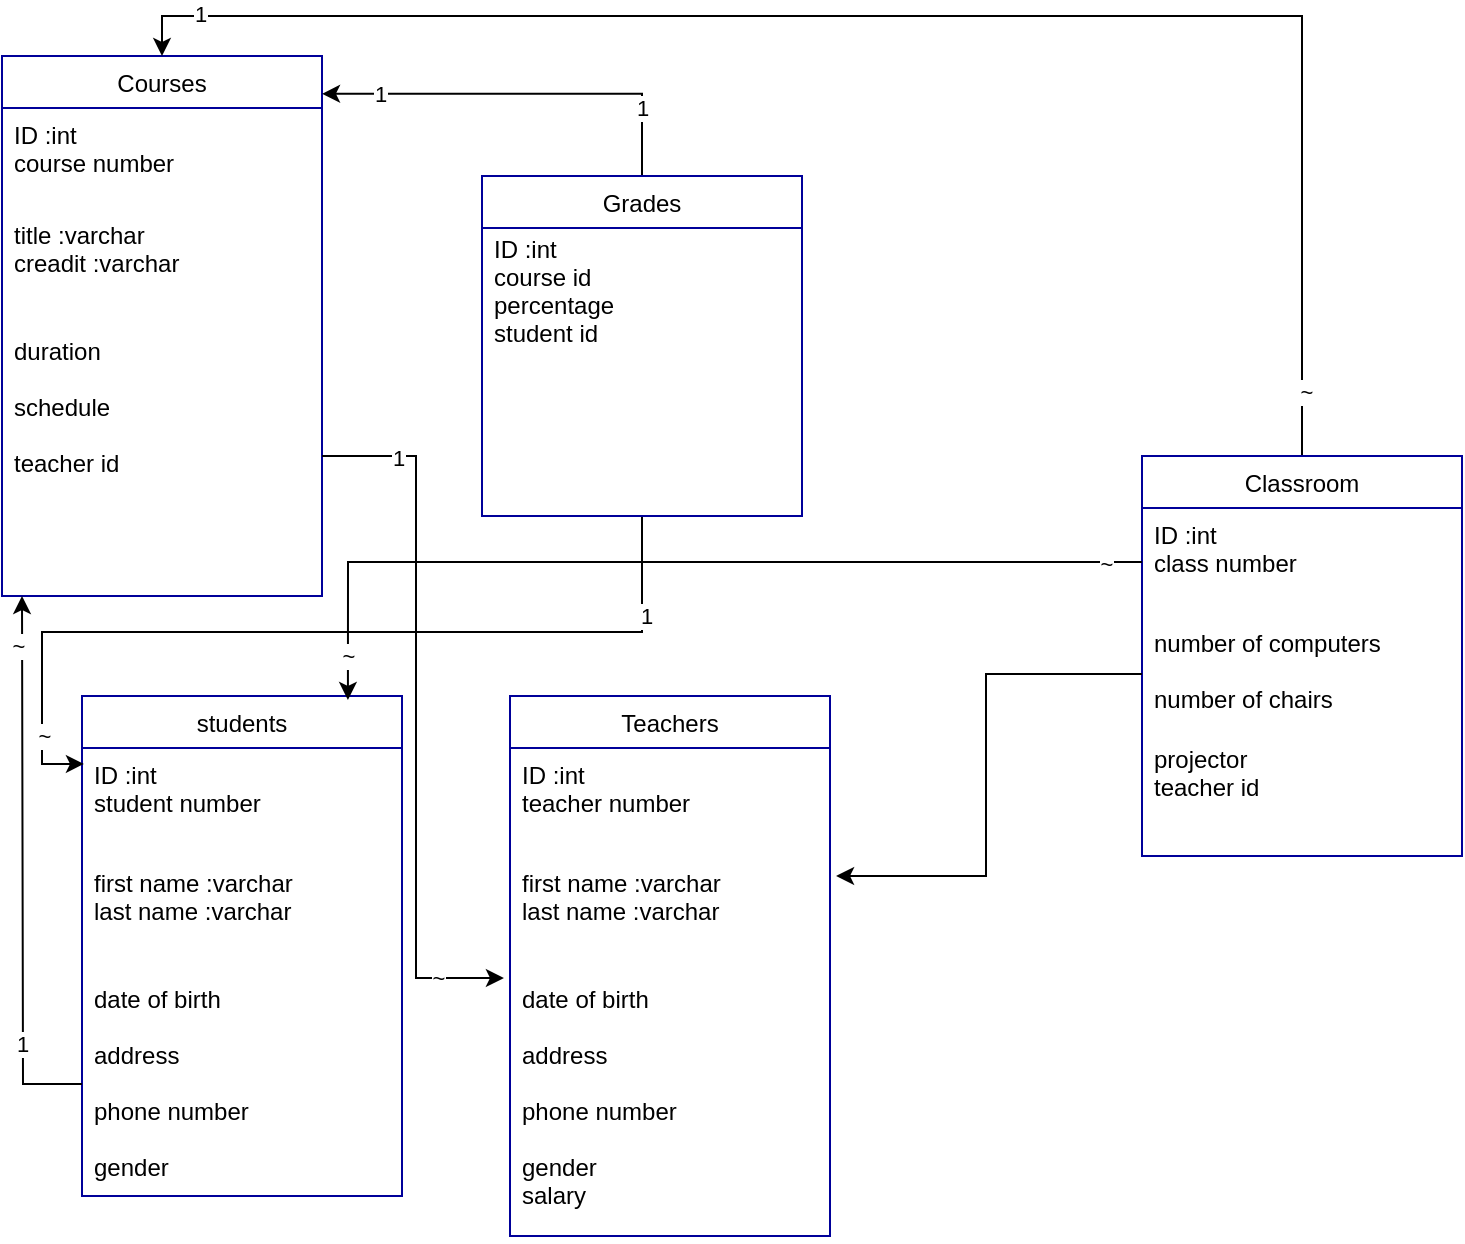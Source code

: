 <mxfile version="20.2.7" type="device"><diagram id="C5RBs43oDa-KdzZeNtuy" name="Page-1"><mxGraphModel dx="1662" dy="794" grid="1" gridSize="10" guides="1" tooltips="1" connect="1" arrows="1" fold="1" page="1" pageScale="1" pageWidth="827" pageHeight="1169" math="0" shadow="0"><root><mxCell id="WIyWlLk6GJQsqaUBKTNV-0"/><mxCell id="WIyWlLk6GJQsqaUBKTNV-1" parent="WIyWlLk6GJQsqaUBKTNV-0"/><mxCell id="zkfFHV4jXpPFQw0GAbJ--6" value="students" style="swimlane;fontStyle=0;align=center;verticalAlign=top;childLayout=stackLayout;horizontal=1;startSize=26;horizontalStack=0;resizeParent=1;resizeLast=0;collapsible=1;marginBottom=0;rounded=0;shadow=0;strokeWidth=1;strokeColor=#000099;" parent="WIyWlLk6GJQsqaUBKTNV-1" vertex="1"><mxGeometry x="120" y="360" width="160" height="250" as="geometry"><mxRectangle x="130" y="380" width="160" height="26" as="alternateBounds"/></mxGeometry></mxCell><mxCell id="zkfFHV4jXpPFQw0GAbJ--7" value="ID :int&#10;student number " style="text;align=left;verticalAlign=top;spacingLeft=4;spacingRight=4;overflow=hidden;rotatable=0;points=[[0,0.5],[1,0.5]];portConstraint=eastwest;" parent="zkfFHV4jXpPFQw0GAbJ--6" vertex="1"><mxGeometry y="26" width="160" height="54" as="geometry"/></mxCell><mxCell id="zkfFHV4jXpPFQw0GAbJ--8" value="first name :varchar&#10;last name :varchar&#10;&#10;" style="text;align=left;verticalAlign=top;spacingLeft=4;spacingRight=4;overflow=hidden;rotatable=0;points=[[0,0.5],[1,0.5]];portConstraint=eastwest;rounded=0;shadow=0;html=0;" parent="zkfFHV4jXpPFQw0GAbJ--6" vertex="1"><mxGeometry y="80" width="160" height="58" as="geometry"/></mxCell><mxCell id="zkfFHV4jXpPFQw0GAbJ--11" value="date of birth&#10;&#10;address&#10;&#10;phone number&#10;&#10;gender" style="text;align=left;verticalAlign=top;spacingLeft=4;spacingRight=4;overflow=hidden;rotatable=0;points=[[0,0.5],[1,0.5]];portConstraint=eastwest;" parent="zkfFHV4jXpPFQw0GAbJ--6" vertex="1"><mxGeometry y="138" width="160" height="112" as="geometry"/></mxCell><mxCell id="dkVAgMfHBaJjTCRzv1Jn-0" value="Teachers" style="swimlane;fontStyle=0;align=center;verticalAlign=top;childLayout=stackLayout;horizontal=1;startSize=26;horizontalStack=0;resizeParent=1;resizeLast=0;collapsible=1;marginBottom=0;rounded=0;shadow=0;strokeWidth=1;strokeColor=#000099;" parent="WIyWlLk6GJQsqaUBKTNV-1" vertex="1"><mxGeometry x="334" y="360" width="160" height="270" as="geometry"><mxRectangle x="130" y="380" width="160" height="26" as="alternateBounds"/></mxGeometry></mxCell><mxCell id="dkVAgMfHBaJjTCRzv1Jn-1" value="ID :int&#10;teacher number " style="text;align=left;verticalAlign=top;spacingLeft=4;spacingRight=4;overflow=hidden;rotatable=0;points=[[0,0.5],[1,0.5]];portConstraint=eastwest;" parent="dkVAgMfHBaJjTCRzv1Jn-0" vertex="1"><mxGeometry y="26" width="160" height="54" as="geometry"/></mxCell><mxCell id="dkVAgMfHBaJjTCRzv1Jn-2" value="first name :varchar&#10;last name :varchar&#10;&#10;" style="text;align=left;verticalAlign=top;spacingLeft=4;spacingRight=4;overflow=hidden;rotatable=0;points=[[0,0.5],[1,0.5]];portConstraint=eastwest;rounded=0;shadow=0;html=0;" parent="dkVAgMfHBaJjTCRzv1Jn-0" vertex="1"><mxGeometry y="80" width="160" height="58" as="geometry"/></mxCell><mxCell id="dkVAgMfHBaJjTCRzv1Jn-3" value="date of birth&#10;&#10;address&#10;&#10;phone number&#10;&#10;gender&#10;salary" style="text;align=left;verticalAlign=top;spacingLeft=4;spacingRight=4;overflow=hidden;rotatable=0;points=[[0,0.5],[1,0.5]];portConstraint=eastwest;" parent="dkVAgMfHBaJjTCRzv1Jn-0" vertex="1"><mxGeometry y="138" width="160" height="132" as="geometry"/></mxCell><mxCell id="dkVAgMfHBaJjTCRzv1Jn-4" value="Courses" style="swimlane;fontStyle=0;align=center;verticalAlign=top;childLayout=stackLayout;horizontal=1;startSize=26;horizontalStack=0;resizeParent=1;resizeLast=0;collapsible=1;marginBottom=0;rounded=0;shadow=0;strokeWidth=1;strokeColor=#000099;" parent="WIyWlLk6GJQsqaUBKTNV-1" vertex="1"><mxGeometry x="80" y="40" width="160" height="270" as="geometry"><mxRectangle x="130" y="380" width="160" height="26" as="alternateBounds"/></mxGeometry></mxCell><mxCell id="dkVAgMfHBaJjTCRzv1Jn-5" value="ID :int&#10;course number " style="text;align=left;verticalAlign=top;spacingLeft=4;spacingRight=4;overflow=hidden;rotatable=0;points=[[0,0.5],[1,0.5]];portConstraint=eastwest;" parent="dkVAgMfHBaJjTCRzv1Jn-4" vertex="1"><mxGeometry y="26" width="160" height="50" as="geometry"/></mxCell><mxCell id="dkVAgMfHBaJjTCRzv1Jn-6" value="title :varchar&#10;creadit :varchar&#10;&#10;" style="text;align=left;verticalAlign=top;spacingLeft=4;spacingRight=4;overflow=hidden;rotatable=0;points=[[0,0.5],[1,0.5]];portConstraint=eastwest;rounded=0;shadow=0;html=0;" parent="dkVAgMfHBaJjTCRzv1Jn-4" vertex="1"><mxGeometry y="76" width="160" height="58" as="geometry"/></mxCell><mxCell id="dkVAgMfHBaJjTCRzv1Jn-7" value="duration&#10;&#10;schedule&#10;&#10;teacher id" style="text;align=left;verticalAlign=top;spacingLeft=4;spacingRight=4;overflow=hidden;rotatable=0;points=[[0,0.5],[1,0.5]];portConstraint=eastwest;" parent="dkVAgMfHBaJjTCRzv1Jn-4" vertex="1"><mxGeometry y="134" width="160" height="132" as="geometry"/></mxCell><mxCell id="dkVAgMfHBaJjTCRzv1Jn-19" style="edgeStyle=orthogonalEdgeStyle;rounded=0;orthogonalLoop=1;jettySize=auto;html=1;exitX=0.5;exitY=0;exitDx=0;exitDy=0;entryX=1;entryY=0.07;entryDx=0;entryDy=0;entryPerimeter=0;" parent="WIyWlLk6GJQsqaUBKTNV-1" source="dkVAgMfHBaJjTCRzv1Jn-8" target="dkVAgMfHBaJjTCRzv1Jn-4" edge="1"><mxGeometry relative="1" as="geometry"/></mxCell><mxCell id="Qa8e0A3inb2aOO7cDEwW-13" value="1" style="edgeLabel;html=1;align=center;verticalAlign=middle;resizable=0;points=[];" vertex="1" connectable="0" parent="dkVAgMfHBaJjTCRzv1Jn-19"><mxGeometry x="0.712" relative="1" as="geometry"><mxPoint as="offset"/></mxGeometry></mxCell><mxCell id="Qa8e0A3inb2aOO7cDEwW-16" value="1" style="edgeLabel;html=1;align=center;verticalAlign=middle;resizable=0;points=[];" vertex="1" connectable="0" parent="dkVAgMfHBaJjTCRzv1Jn-19"><mxGeometry x="-0.662" relative="1" as="geometry"><mxPoint as="offset"/></mxGeometry></mxCell><mxCell id="dkVAgMfHBaJjTCRzv1Jn-20" style="edgeStyle=orthogonalEdgeStyle;rounded=0;orthogonalLoop=1;jettySize=auto;html=1;exitX=0.5;exitY=1;exitDx=0;exitDy=0;entryX=0.006;entryY=0.148;entryDx=0;entryDy=0;entryPerimeter=0;" parent="WIyWlLk6GJQsqaUBKTNV-1" source="dkVAgMfHBaJjTCRzv1Jn-8" target="zkfFHV4jXpPFQw0GAbJ--7" edge="1"><mxGeometry relative="1" as="geometry"/></mxCell><mxCell id="Qa8e0A3inb2aOO7cDEwW-17" value="1" style="edgeLabel;html=1;align=center;verticalAlign=middle;resizable=0;points=[];" vertex="1" connectable="0" parent="dkVAgMfHBaJjTCRzv1Jn-20"><mxGeometry x="-0.775" y="2" relative="1" as="geometry"><mxPoint as="offset"/></mxGeometry></mxCell><mxCell id="Qa8e0A3inb2aOO7cDEwW-18" value="~" style="edgeLabel;html=1;align=center;verticalAlign=middle;resizable=0;points=[];" vertex="1" connectable="0" parent="dkVAgMfHBaJjTCRzv1Jn-20"><mxGeometry x="0.843" y="1" relative="1" as="geometry"><mxPoint as="offset"/></mxGeometry></mxCell><mxCell id="dkVAgMfHBaJjTCRzv1Jn-8" value="Grades" style="swimlane;fontStyle=0;align=center;verticalAlign=top;childLayout=stackLayout;horizontal=1;startSize=26;horizontalStack=0;resizeParent=1;resizeLast=0;collapsible=1;marginBottom=0;rounded=0;shadow=0;strokeWidth=1;strokeColor=#000099;" parent="WIyWlLk6GJQsqaUBKTNV-1" vertex="1"><mxGeometry x="320" y="100" width="160" height="170" as="geometry"><mxRectangle x="130" y="380" width="160" height="26" as="alternateBounds"/></mxGeometry></mxCell><mxCell id="Qa8e0A3inb2aOO7cDEwW-10" style="edgeStyle=orthogonalEdgeStyle;rounded=0;orthogonalLoop=1;jettySize=auto;html=1;exitX=0.5;exitY=0;exitDx=0;exitDy=0;entryX=0.5;entryY=0;entryDx=0;entryDy=0;" edge="1" parent="WIyWlLk6GJQsqaUBKTNV-1" source="dkVAgMfHBaJjTCRzv1Jn-12" target="dkVAgMfHBaJjTCRzv1Jn-4"><mxGeometry relative="1" as="geometry"/></mxCell><mxCell id="Qa8e0A3inb2aOO7cDEwW-11" value="1" style="edgeLabel;html=1;align=center;verticalAlign=middle;resizable=0;points=[];" vertex="1" connectable="0" parent="Qa8e0A3inb2aOO7cDEwW-10"><mxGeometry x="0.904" y="-1" relative="1" as="geometry"><mxPoint as="offset"/></mxGeometry></mxCell><mxCell id="Qa8e0A3inb2aOO7cDEwW-12" value="~" style="edgeLabel;html=1;align=center;verticalAlign=middle;resizable=0;points=[];" vertex="1" connectable="0" parent="Qa8e0A3inb2aOO7cDEwW-10"><mxGeometry x="-0.921" y="-2" relative="1" as="geometry"><mxPoint as="offset"/></mxGeometry></mxCell><mxCell id="dkVAgMfHBaJjTCRzv1Jn-12" value="Classroom" style="swimlane;fontStyle=0;align=center;verticalAlign=top;childLayout=stackLayout;horizontal=1;startSize=26;horizontalStack=0;resizeParent=1;resizeLast=0;collapsible=1;marginBottom=0;rounded=0;shadow=0;strokeWidth=1;strokeColor=#000099;" parent="WIyWlLk6GJQsqaUBKTNV-1" vertex="1"><mxGeometry x="650" y="240" width="160" height="200" as="geometry"><mxRectangle x="130" y="380" width="160" height="26" as="alternateBounds"/></mxGeometry></mxCell><mxCell id="dkVAgMfHBaJjTCRzv1Jn-13" value="ID :int&#10;class number " style="text;align=left;verticalAlign=top;spacingLeft=4;spacingRight=4;overflow=hidden;rotatable=0;points=[[0,0.5],[1,0.5]];portConstraint=eastwest;" parent="dkVAgMfHBaJjTCRzv1Jn-12" vertex="1"><mxGeometry y="26" width="160" height="54" as="geometry"/></mxCell><mxCell id="dkVAgMfHBaJjTCRzv1Jn-14" value="number of computers&#10;&#10;number of chairs" style="text;align=left;verticalAlign=top;spacingLeft=4;spacingRight=4;overflow=hidden;rotatable=0;points=[[0,0.5],[1,0.5]];portConstraint=eastwest;rounded=0;shadow=0;html=0;" parent="dkVAgMfHBaJjTCRzv1Jn-12" vertex="1"><mxGeometry y="80" width="160" height="58" as="geometry"/></mxCell><mxCell id="dkVAgMfHBaJjTCRzv1Jn-15" value="projector&#10;teacher id&#10;&#10;&#10;" style="text;align=left;verticalAlign=top;spacingLeft=4;spacingRight=4;overflow=hidden;rotatable=0;points=[[0,0.5],[1,0.5]];portConstraint=eastwest;" parent="dkVAgMfHBaJjTCRzv1Jn-12" vertex="1"><mxGeometry y="138" width="160" height="52" as="geometry"/></mxCell><mxCell id="dkVAgMfHBaJjTCRzv1Jn-16" style="edgeStyle=orthogonalEdgeStyle;rounded=0;orthogonalLoop=1;jettySize=auto;html=1;exitX=1;exitY=0.5;exitDx=0;exitDy=0;entryX=-0.019;entryY=0.023;entryDx=0;entryDy=0;entryPerimeter=0;" parent="WIyWlLk6GJQsqaUBKTNV-1" source="dkVAgMfHBaJjTCRzv1Jn-7" target="dkVAgMfHBaJjTCRzv1Jn-3" edge="1"><mxGeometry relative="1" as="geometry"/></mxCell><mxCell id="Qa8e0A3inb2aOO7cDEwW-14" value="1" style="edgeLabel;html=1;align=center;verticalAlign=middle;resizable=0;points=[];" vertex="1" connectable="0" parent="dkVAgMfHBaJjTCRzv1Jn-16"><mxGeometry x="-0.784" y="-1" relative="1" as="geometry"><mxPoint as="offset"/></mxGeometry></mxCell><mxCell id="Qa8e0A3inb2aOO7cDEwW-15" value="~" style="edgeLabel;html=1;align=center;verticalAlign=middle;resizable=0;points=[];" vertex="1" connectable="0" parent="dkVAgMfHBaJjTCRzv1Jn-16"><mxGeometry x="0.813" relative="1" as="geometry"><mxPoint as="offset"/></mxGeometry></mxCell><mxCell id="dkVAgMfHBaJjTCRzv1Jn-9" value="ID :int&#10;course id&#10;percentage&#10;student id " style="text;align=left;verticalAlign=top;spacingLeft=4;spacingRight=4;overflow=hidden;rotatable=0;points=[[0,0.5],[1,0.5]];portConstraint=eastwest;" parent="WIyWlLk6GJQsqaUBKTNV-1" vertex="1"><mxGeometry x="320" y="123" width="160" height="144" as="geometry"/></mxCell><mxCell id="dkVAgMfHBaJjTCRzv1Jn-21" style="edgeStyle=orthogonalEdgeStyle;rounded=0;orthogonalLoop=1;jettySize=auto;html=1;exitX=0;exitY=0.5;exitDx=0;exitDy=0;entryX=1.019;entryY=0.172;entryDx=0;entryDy=0;entryPerimeter=0;" parent="WIyWlLk6GJQsqaUBKTNV-1" source="dkVAgMfHBaJjTCRzv1Jn-14" target="dkVAgMfHBaJjTCRzv1Jn-2" edge="1"><mxGeometry relative="1" as="geometry"/></mxCell><mxCell id="Qa8e0A3inb2aOO7cDEwW-1" style="edgeStyle=orthogonalEdgeStyle;rounded=0;orthogonalLoop=1;jettySize=auto;html=1;exitX=0;exitY=0.5;exitDx=0;exitDy=0;" edge="1" parent="WIyWlLk6GJQsqaUBKTNV-1" source="zkfFHV4jXpPFQw0GAbJ--11"><mxGeometry relative="1" as="geometry"><mxPoint x="90" y="310" as="targetPoint"/></mxGeometry></mxCell><mxCell id="Qa8e0A3inb2aOO7cDEwW-2" value="1" style="edgeLabel;html=1;align=center;verticalAlign=middle;resizable=0;points=[];" vertex="1" connectable="0" parent="Qa8e0A3inb2aOO7cDEwW-1"><mxGeometry x="-0.635" y="1" relative="1" as="geometry"><mxPoint as="offset"/></mxGeometry></mxCell><mxCell id="Qa8e0A3inb2aOO7cDEwW-4" value="~" style="edgeLabel;html=1;align=center;verticalAlign=middle;resizable=0;points=[];" vertex="1" connectable="0" parent="Qa8e0A3inb2aOO7cDEwW-1"><mxGeometry x="0.818" y="2" relative="1" as="geometry"><mxPoint as="offset"/></mxGeometry></mxCell><mxCell id="Qa8e0A3inb2aOO7cDEwW-6" style="edgeStyle=orthogonalEdgeStyle;rounded=0;orthogonalLoop=1;jettySize=auto;html=1;exitX=0;exitY=0.5;exitDx=0;exitDy=0;entryX=0.831;entryY=0.008;entryDx=0;entryDy=0;entryPerimeter=0;" edge="1" parent="WIyWlLk6GJQsqaUBKTNV-1" source="dkVAgMfHBaJjTCRzv1Jn-13" target="zkfFHV4jXpPFQw0GAbJ--6"><mxGeometry relative="1" as="geometry"/></mxCell><mxCell id="Qa8e0A3inb2aOO7cDEwW-7" value="~" style="edgeLabel;html=1;align=center;verticalAlign=middle;resizable=0;points=[];" vertex="1" connectable="0" parent="Qa8e0A3inb2aOO7cDEwW-6"><mxGeometry x="0.904" relative="1" as="geometry"><mxPoint as="offset"/></mxGeometry></mxCell><mxCell id="Qa8e0A3inb2aOO7cDEwW-8" value="~" style="edgeLabel;html=1;align=center;verticalAlign=middle;resizable=0;points=[];" vertex="1" connectable="0" parent="Qa8e0A3inb2aOO7cDEwW-6"><mxGeometry x="-0.92" y="1" relative="1" as="geometry"><mxPoint as="offset"/></mxGeometry></mxCell></root></mxGraphModel></diagram></mxfile>